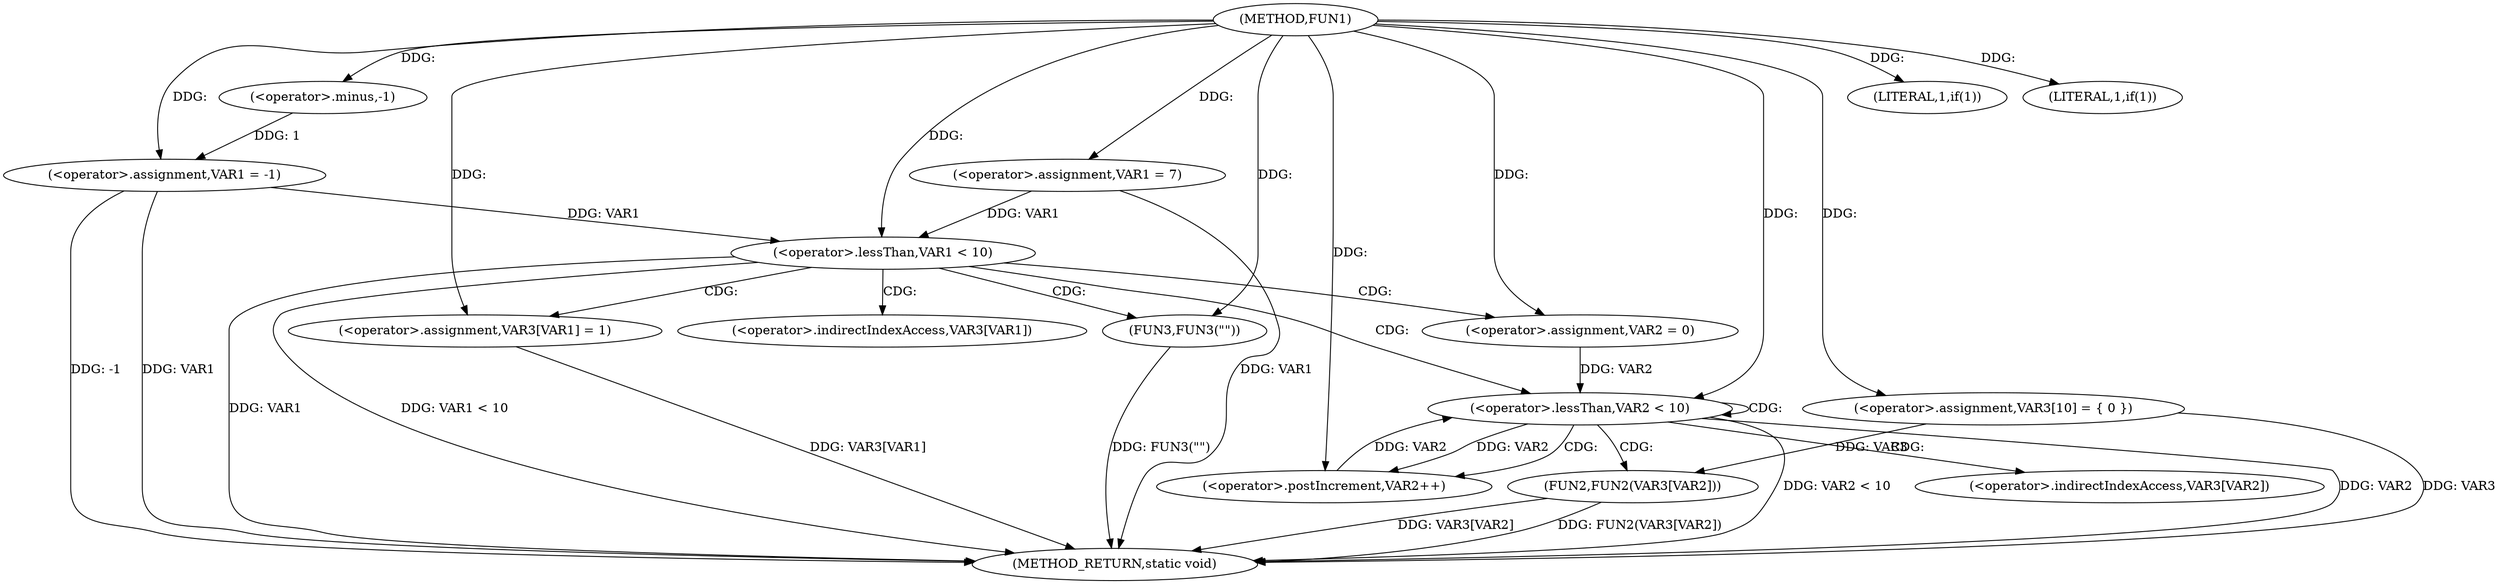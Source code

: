 digraph FUN1 {  
"1000100" [label = "(METHOD,FUN1)" ]
"1000149" [label = "(METHOD_RETURN,static void)" ]
"1000103" [label = "(<operator>.assignment,VAR1 = -1)" ]
"1000105" [label = "(<operator>.minus,-1)" ]
"1000108" [label = "(LITERAL,1,if(1))" ]
"1000110" [label = "(<operator>.assignment,VAR1 = 7)" ]
"1000114" [label = "(LITERAL,1,if(1))" ]
"1000119" [label = "(<operator>.assignment,VAR3[10] = { 0 })" ]
"1000122" [label = "(<operator>.lessThan,VAR1 < 10)" ]
"1000126" [label = "(<operator>.assignment,VAR3[VAR1] = 1)" ]
"1000132" [label = "(<operator>.assignment,VAR2 = 0)" ]
"1000135" [label = "(<operator>.lessThan,VAR2 < 10)" ]
"1000138" [label = "(<operator>.postIncrement,VAR2++)" ]
"1000141" [label = "(FUN2,FUN2(VAR3[VAR2]))" ]
"1000147" [label = "(FUN3,FUN3(\"\"))" ]
"1000127" [label = "(<operator>.indirectIndexAccess,VAR3[VAR1])" ]
"1000142" [label = "(<operator>.indirectIndexAccess,VAR3[VAR2])" ]
  "1000141" -> "1000149"  [ label = "DDG: VAR3[VAR2]"] 
  "1000103" -> "1000149"  [ label = "DDG: VAR1"] 
  "1000103" -> "1000149"  [ label = "DDG: -1"] 
  "1000126" -> "1000149"  [ label = "DDG: VAR3[VAR1]"] 
  "1000122" -> "1000149"  [ label = "DDG: VAR1"] 
  "1000141" -> "1000149"  [ label = "DDG: FUN2(VAR3[VAR2])"] 
  "1000135" -> "1000149"  [ label = "DDG: VAR2 < 10"] 
  "1000119" -> "1000149"  [ label = "DDG: VAR3"] 
  "1000135" -> "1000149"  [ label = "DDG: VAR2"] 
  "1000122" -> "1000149"  [ label = "DDG: VAR1 < 10"] 
  "1000147" -> "1000149"  [ label = "DDG: FUN3(\"\")"] 
  "1000110" -> "1000149"  [ label = "DDG: VAR1"] 
  "1000105" -> "1000103"  [ label = "DDG: 1"] 
  "1000100" -> "1000103"  [ label = "DDG: "] 
  "1000100" -> "1000105"  [ label = "DDG: "] 
  "1000100" -> "1000108"  [ label = "DDG: "] 
  "1000100" -> "1000110"  [ label = "DDG: "] 
  "1000100" -> "1000114"  [ label = "DDG: "] 
  "1000100" -> "1000119"  [ label = "DDG: "] 
  "1000103" -> "1000122"  [ label = "DDG: VAR1"] 
  "1000110" -> "1000122"  [ label = "DDG: VAR1"] 
  "1000100" -> "1000122"  [ label = "DDG: "] 
  "1000100" -> "1000126"  [ label = "DDG: "] 
  "1000100" -> "1000132"  [ label = "DDG: "] 
  "1000138" -> "1000135"  [ label = "DDG: VAR2"] 
  "1000132" -> "1000135"  [ label = "DDG: VAR2"] 
  "1000100" -> "1000135"  [ label = "DDG: "] 
  "1000135" -> "1000138"  [ label = "DDG: VAR2"] 
  "1000100" -> "1000138"  [ label = "DDG: "] 
  "1000119" -> "1000141"  [ label = "DDG: VAR3"] 
  "1000100" -> "1000147"  [ label = "DDG: "] 
  "1000122" -> "1000127"  [ label = "CDG: "] 
  "1000122" -> "1000126"  [ label = "CDG: "] 
  "1000122" -> "1000132"  [ label = "CDG: "] 
  "1000122" -> "1000147"  [ label = "CDG: "] 
  "1000122" -> "1000135"  [ label = "CDG: "] 
  "1000135" -> "1000142"  [ label = "CDG: "] 
  "1000135" -> "1000141"  [ label = "CDG: "] 
  "1000135" -> "1000135"  [ label = "CDG: "] 
  "1000135" -> "1000138"  [ label = "CDG: "] 
}
